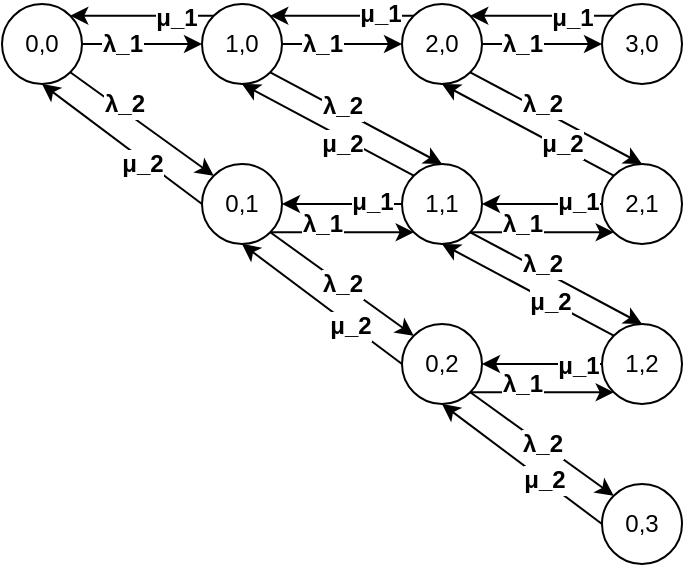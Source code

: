 <mxfile version="10.6.0" type="device"><diagram id="Ni356EgP72Iczo_7SfmP" name="Page-1"><mxGraphModel dx="797" dy="442" grid="1" gridSize="10" guides="1" tooltips="1" connect="1" arrows="1" fold="1" page="1" pageScale="1" pageWidth="850" pageHeight="1100" math="0" shadow="0"><root><mxCell id="0"/><mxCell id="1" parent="0"/><mxCell id="lbloXIehMXjO1YbdVv1e-1" value="0,3" style="ellipse;whiteSpace=wrap;html=1;aspect=fixed;" vertex="1" parent="1"><mxGeometry x="620" y="560" width="40" height="40" as="geometry"/></mxCell><mxCell id="lbloXIehMXjO1YbdVv1e-2" value="2,1" style="ellipse;whiteSpace=wrap;html=1;aspect=fixed;" vertex="1" parent="1"><mxGeometry x="620" y="400" width="40" height="40" as="geometry"/></mxCell><mxCell id="lbloXIehMXjO1YbdVv1e-3" value="1,1" style="ellipse;whiteSpace=wrap;html=1;aspect=fixed;" vertex="1" parent="1"><mxGeometry x="520" y="400" width="40" height="40" as="geometry"/></mxCell><mxCell id="lbloXIehMXjO1YbdVv1e-4" value="1,2" style="ellipse;whiteSpace=wrap;html=1;aspect=fixed;" vertex="1" parent="1"><mxGeometry x="620" y="480" width="40" height="40" as="geometry"/></mxCell><mxCell id="lbloXIehMXjO1YbdVv1e-5" value="0,2" style="ellipse;whiteSpace=wrap;html=1;aspect=fixed;" vertex="1" parent="1"><mxGeometry x="520" y="480" width="40" height="40" as="geometry"/></mxCell><mxCell id="lbloXIehMXjO1YbdVv1e-6" value="0,1" style="ellipse;whiteSpace=wrap;html=1;aspect=fixed;" vertex="1" parent="1"><mxGeometry x="420" y="400" width="40" height="40" as="geometry"/></mxCell><mxCell id="lbloXIehMXjO1YbdVv1e-7" value="3,0" style="ellipse;whiteSpace=wrap;html=1;aspect=fixed;" vertex="1" parent="1"><mxGeometry x="620" y="320" width="40" height="40" as="geometry"/></mxCell><mxCell id="lbloXIehMXjO1YbdVv1e-8" value="2,0" style="ellipse;whiteSpace=wrap;html=1;aspect=fixed;" vertex="1" parent="1"><mxGeometry x="520" y="320" width="40" height="40" as="geometry"/></mxCell><mxCell id="lbloXIehMXjO1YbdVv1e-12" style="edgeStyle=orthogonalEdgeStyle;rounded=0;orthogonalLoop=1;jettySize=auto;html=1;exitX=1;exitY=0.5;exitDx=0;exitDy=0;entryX=0;entryY=0.5;entryDx=0;entryDy=0;" edge="1" parent="1" source="lbloXIehMXjO1YbdVv1e-9" target="lbloXIehMXjO1YbdVv1e-8"><mxGeometry relative="1" as="geometry"/></mxCell><mxCell id="lbloXIehMXjO1YbdVv1e-45" value="&lt;b&gt;&lt;span lang=&quot;el&quot; title=&quot;Greek language text&quot;&gt;λ_1&lt;/span&gt;&lt;/b&gt;" style="text;html=1;resizable=0;points=[];align=center;verticalAlign=middle;labelBackgroundColor=#ffffff;" vertex="1" connectable="0" parent="lbloXIehMXjO1YbdVv1e-12"><mxGeometry x="-0.314" relative="1" as="geometry"><mxPoint x="-0.5" y="-0.5" as="offset"/></mxGeometry></mxCell><mxCell id="lbloXIehMXjO1YbdVv1e-9" value="1,0" style="ellipse;whiteSpace=wrap;html=1;aspect=fixed;" vertex="1" parent="1"><mxGeometry x="420" y="320" width="40" height="40" as="geometry"/></mxCell><mxCell id="lbloXIehMXjO1YbdVv1e-10" value="0,0" style="ellipse;whiteSpace=wrap;html=1;aspect=fixed;" vertex="1" parent="1"><mxGeometry x="320" y="320" width="40" height="40" as="geometry"/></mxCell><mxCell id="lbloXIehMXjO1YbdVv1e-11" value="" style="endArrow=classic;html=1;entryX=0;entryY=0.5;entryDx=0;entryDy=0;exitX=1;exitY=0.5;exitDx=0;exitDy=0;" edge="1" parent="1" source="lbloXIehMXjO1YbdVv1e-10" target="lbloXIehMXjO1YbdVv1e-9"><mxGeometry width="50" height="50" relative="1" as="geometry"><mxPoint x="120" y="580" as="sourcePoint"/><mxPoint x="170" y="530" as="targetPoint"/></mxGeometry></mxCell><mxCell id="lbloXIehMXjO1YbdVv1e-44" value="&lt;b&gt;&lt;span lang=&quot;el&quot; title=&quot;Greek language text&quot;&gt;λ_1&lt;/span&gt;&lt;/b&gt;" style="text;html=1;resizable=0;points=[];align=center;verticalAlign=middle;labelBackgroundColor=#ffffff;" vertex="1" connectable="0" parent="lbloXIehMXjO1YbdVv1e-11"><mxGeometry x="-0.505" y="1" relative="1" as="geometry"><mxPoint x="5" y="0.5" as="offset"/></mxGeometry></mxCell><mxCell id="lbloXIehMXjO1YbdVv1e-19" value="" style="endArrow=classic;html=1;exitX=1;exitY=1;exitDx=0;exitDy=0;entryX=0;entryY=0;entryDx=0;entryDy=0;" edge="1" parent="1" source="lbloXIehMXjO1YbdVv1e-10" target="lbloXIehMXjO1YbdVv1e-6"><mxGeometry width="50" height="50" relative="1" as="geometry"><mxPoint x="300" y="550" as="sourcePoint"/><mxPoint x="350" y="500" as="targetPoint"/></mxGeometry></mxCell><mxCell id="lbloXIehMXjO1YbdVv1e-66" value="&lt;b&gt;&lt;span lang=&quot;el&quot; title=&quot;Greek language text&quot;&gt;λ_2&lt;/span&gt;&lt;/b&gt;" style="text;html=1;resizable=0;points=[];align=center;verticalAlign=middle;labelBackgroundColor=#ffffff;" vertex="1" connectable="0" parent="lbloXIehMXjO1YbdVv1e-19"><mxGeometry x="-0.369" y="1" relative="1" as="geometry"><mxPoint x="3" y="0.5" as="offset"/></mxGeometry></mxCell><mxCell id="lbloXIehMXjO1YbdVv1e-20" value="" style="endArrow=classic;html=1;exitX=1;exitY=1;exitDx=0;exitDy=0;entryX=0;entryY=0;entryDx=0;entryDy=0;" edge="1" parent="1" source="lbloXIehMXjO1YbdVv1e-6" target="lbloXIehMXjO1YbdVv1e-5"><mxGeometry width="50" height="50" relative="1" as="geometry"><mxPoint x="364" y="364" as="sourcePoint"/><mxPoint x="430" y="430" as="targetPoint"/></mxGeometry></mxCell><mxCell id="lbloXIehMXjO1YbdVv1e-67" value="&lt;b&gt;&lt;span lang=&quot;el&quot; title=&quot;Greek language text&quot;&gt;λ_2&lt;/span&gt;&lt;/b&gt;" style="text;html=1;resizable=0;points=[];align=center;verticalAlign=middle;labelBackgroundColor=#ffffff;" vertex="1" connectable="0" parent="lbloXIehMXjO1YbdVv1e-20"><mxGeometry x="-0.521" relative="1" as="geometry"><mxPoint x="19" y="13.5" as="offset"/></mxGeometry></mxCell><mxCell id="lbloXIehMXjO1YbdVv1e-21" value="" style="endArrow=classic;html=1;exitX=1;exitY=1;exitDx=0;exitDy=0;entryX=0;entryY=0;entryDx=0;entryDy=0;" edge="1" parent="1" source="lbloXIehMXjO1YbdVv1e-5" target="lbloXIehMXjO1YbdVv1e-1"><mxGeometry width="50" height="50" relative="1" as="geometry"><mxPoint x="374" y="374" as="sourcePoint"/><mxPoint x="440" y="440" as="targetPoint"/></mxGeometry></mxCell><mxCell id="lbloXIehMXjO1YbdVv1e-68" value="&lt;b&gt;&lt;span lang=&quot;el&quot; title=&quot;Greek language text&quot;&gt;λ_2&lt;/span&gt;&lt;/b&gt;" style="text;html=1;resizable=0;points=[];align=center;verticalAlign=middle;labelBackgroundColor=#ffffff;" vertex="1" connectable="0" parent="lbloXIehMXjO1YbdVv1e-21"><mxGeometry x="-0.542" y="-1" relative="1" as="geometry"><mxPoint x="20" y="13" as="offset"/></mxGeometry></mxCell><mxCell id="lbloXIehMXjO1YbdVv1e-22" value="" style="endArrow=classic;html=1;entryX=0.5;entryY=0;entryDx=0;entryDy=0;exitX=1;exitY=1;exitDx=0;exitDy=0;" edge="1" parent="1" source="lbloXIehMXjO1YbdVv1e-9" target="lbloXIehMXjO1YbdVv1e-3"><mxGeometry width="50" height="50" relative="1" as="geometry"><mxPoint x="240" y="600" as="sourcePoint"/><mxPoint x="290" y="550" as="targetPoint"/></mxGeometry></mxCell><mxCell id="lbloXIehMXjO1YbdVv1e-69" value="&lt;b&gt;&lt;span lang=&quot;el&quot; title=&quot;Greek language text&quot;&gt;λ_2&lt;/span&gt;&lt;/b&gt;" style="text;html=1;resizable=0;points=[];align=center;verticalAlign=middle;labelBackgroundColor=#ffffff;" vertex="1" connectable="0" parent="lbloXIehMXjO1YbdVv1e-22"><mxGeometry x="-0.657" y="3" relative="1" as="geometry"><mxPoint x="20" y="11" as="offset"/></mxGeometry></mxCell><mxCell id="lbloXIehMXjO1YbdVv1e-33" value="" style="endArrow=classic;html=1;entryX=0.5;entryY=1;entryDx=0;entryDy=0;exitX=0;exitY=0;exitDx=0;exitDy=0;" edge="1" parent="1" source="lbloXIehMXjO1YbdVv1e-3" target="lbloXIehMXjO1YbdVv1e-9"><mxGeometry width="50" height="50" relative="1" as="geometry"><mxPoint x="370" y="530" as="sourcePoint"/><mxPoint x="420" y="480" as="targetPoint"/></mxGeometry></mxCell><mxCell id="lbloXIehMXjO1YbdVv1e-77" value="&lt;b&gt;μ_2&lt;/b&gt;" style="text;html=1;resizable=0;points=[];align=center;verticalAlign=middle;labelBackgroundColor=#ffffff;" vertex="1" connectable="0" parent="lbloXIehMXjO1YbdVv1e-33"><mxGeometry x="-0.491" y="2" relative="1" as="geometry"><mxPoint x="-13" y="-6" as="offset"/></mxGeometry></mxCell><mxCell id="lbloXIehMXjO1YbdVv1e-37" value="" style="endArrow=classic;html=1;entryX=1;entryY=0;entryDx=0;entryDy=0;exitX=0;exitY=0;exitDx=0;exitDy=0;" edge="1" parent="1" source="lbloXIehMXjO1YbdVv1e-9" target="lbloXIehMXjO1YbdVv1e-10"><mxGeometry width="50" height="50" relative="1" as="geometry"><mxPoint x="240" y="490" as="sourcePoint"/><mxPoint x="290" y="440" as="targetPoint"/></mxGeometry></mxCell><mxCell id="lbloXIehMXjO1YbdVv1e-78" value="&lt;b&gt;μ_1&lt;/b&gt;" style="text;html=1;resizable=0;points=[];align=center;verticalAlign=middle;labelBackgroundColor=#ffffff;" vertex="1" connectable="0" parent="lbloXIehMXjO1YbdVv1e-37"><mxGeometry x="-0.46" y="1" relative="1" as="geometry"><mxPoint as="offset"/></mxGeometry></mxCell><mxCell id="lbloXIehMXjO1YbdVv1e-38" value="" style="endArrow=classic;html=1;entryX=1;entryY=0;entryDx=0;entryDy=0;exitX=0;exitY=0;exitDx=0;exitDy=0;" edge="1" parent="1" source="lbloXIehMXjO1YbdVv1e-8" target="lbloXIehMXjO1YbdVv1e-9"><mxGeometry width="50" height="50" relative="1" as="geometry"><mxPoint x="230" y="550" as="sourcePoint"/><mxPoint x="280" y="500" as="targetPoint"/></mxGeometry></mxCell><mxCell id="lbloXIehMXjO1YbdVv1e-84" value="&lt;b&gt;μ_1&lt;/b&gt;" style="text;html=1;resizable=0;points=[];align=center;verticalAlign=middle;labelBackgroundColor=#ffffff;" vertex="1" connectable="0" parent="lbloXIehMXjO1YbdVv1e-38"><mxGeometry x="-0.524" y="-1" relative="1" as="geometry"><mxPoint as="offset"/></mxGeometry></mxCell><mxCell id="lbloXIehMXjO1YbdVv1e-40" value="" style="endArrow=classic;html=1;entryX=0.5;entryY=1;entryDx=0;entryDy=0;exitX=0;exitY=0.5;exitDx=0;exitDy=0;" edge="1" parent="1" source="lbloXIehMXjO1YbdVv1e-1" target="lbloXIehMXjO1YbdVv1e-5"><mxGeometry width="50" height="50" relative="1" as="geometry"><mxPoint x="250" y="470" as="sourcePoint"/><mxPoint x="300" y="420" as="targetPoint"/></mxGeometry></mxCell><mxCell id="lbloXIehMXjO1YbdVv1e-74" value="&lt;b&gt;μ_2&lt;/b&gt;" style="text;html=1;resizable=0;points=[];align=center;verticalAlign=middle;labelBackgroundColor=#ffffff;" vertex="1" connectable="0" parent="lbloXIehMXjO1YbdVv1e-40"><mxGeometry x="-0.264" relative="1" as="geometry"><mxPoint as="offset"/></mxGeometry></mxCell><mxCell id="lbloXIehMXjO1YbdVv1e-41" value="" style="endArrow=classic;html=1;entryX=0.5;entryY=1;entryDx=0;entryDy=0;exitX=0;exitY=0.5;exitDx=0;exitDy=0;" edge="1" parent="1" source="lbloXIehMXjO1YbdVv1e-6" target="lbloXIehMXjO1YbdVv1e-10"><mxGeometry width="50" height="50" relative="1" as="geometry"><mxPoint x="280" y="420" as="sourcePoint"/><mxPoint x="330" y="370" as="targetPoint"/></mxGeometry></mxCell><mxCell id="lbloXIehMXjO1YbdVv1e-72" value="&lt;b&gt;μ_2&lt;/b&gt;" style="text;html=1;resizable=0;points=[];align=center;verticalAlign=middle;labelBackgroundColor=#ffffff;" vertex="1" connectable="0" parent="lbloXIehMXjO1YbdVv1e-41"><mxGeometry x="-0.486" relative="1" as="geometry"><mxPoint x="-9.5" y="-5" as="offset"/></mxGeometry></mxCell><mxCell id="lbloXIehMXjO1YbdVv1e-42" value="" style="endArrow=classic;html=1;entryX=0.5;entryY=1;entryDx=0;entryDy=0;exitX=0;exitY=0.5;exitDx=0;exitDy=0;" edge="1" parent="1" source="lbloXIehMXjO1YbdVv1e-5" target="lbloXIehMXjO1YbdVv1e-6"><mxGeometry width="50" height="50" relative="1" as="geometry"><mxPoint x="340" y="545" as="sourcePoint"/><mxPoint x="390" y="495" as="targetPoint"/></mxGeometry></mxCell><mxCell id="lbloXIehMXjO1YbdVv1e-73" value="&lt;b&gt;μ_2&lt;/b&gt;" style="text;html=1;resizable=0;points=[];align=center;verticalAlign=middle;labelBackgroundColor=#ffffff;" vertex="1" connectable="0" parent="lbloXIehMXjO1YbdVv1e-42"><mxGeometry x="-0.346" relative="1" as="geometry"><mxPoint as="offset"/></mxGeometry></mxCell><mxCell id="lbloXIehMXjO1YbdVv1e-50" value="" style="endArrow=classic;html=1;entryX=0;entryY=1;entryDx=0;entryDy=0;exitX=1;exitY=1;exitDx=0;exitDy=0;" edge="1" parent="1" source="lbloXIehMXjO1YbdVv1e-5" target="lbloXIehMXjO1YbdVv1e-4"><mxGeometry width="50" height="50" relative="1" as="geometry"><mxPoint x="340" y="580" as="sourcePoint"/><mxPoint x="390" y="530" as="targetPoint"/></mxGeometry></mxCell><mxCell id="lbloXIehMXjO1YbdVv1e-65" value="&lt;b&gt;&lt;span lang=&quot;el&quot; title=&quot;Greek language text&quot;&gt;λ_1&lt;/span&gt;&lt;/b&gt;" style="text;html=1;resizable=0;points=[];align=center;verticalAlign=middle;labelBackgroundColor=#ffffff;" vertex="1" connectable="0" parent="lbloXIehMXjO1YbdVv1e-50"><mxGeometry x="-0.571" y="-2" relative="1" as="geometry"><mxPoint x="10.5" y="-6" as="offset"/></mxGeometry></mxCell><mxCell id="lbloXIehMXjO1YbdVv1e-51" value="" style="endArrow=classic;html=1;entryX=0;entryY=1;entryDx=0;entryDy=0;exitX=1;exitY=1;exitDx=0;exitDy=0;" edge="1" parent="1" source="lbloXIehMXjO1YbdVv1e-3" target="lbloXIehMXjO1YbdVv1e-2"><mxGeometry width="50" height="50" relative="1" as="geometry"><mxPoint x="240" y="490" as="sourcePoint"/><mxPoint x="290" y="440" as="targetPoint"/></mxGeometry></mxCell><mxCell id="lbloXIehMXjO1YbdVv1e-63" value="&lt;b&gt;&lt;span lang=&quot;el&quot; title=&quot;Greek language text&quot;&gt;λ_1&lt;/span&gt;&lt;/b&gt;" style="text;html=1;resizable=0;points=[];align=center;verticalAlign=middle;labelBackgroundColor=#ffffff;" vertex="1" connectable="0" parent="lbloXIehMXjO1YbdVv1e-51"><mxGeometry x="-0.381" relative="1" as="geometry"><mxPoint x="4" y="-4" as="offset"/></mxGeometry></mxCell><mxCell id="lbloXIehMXjO1YbdVv1e-52" value="" style="endArrow=classic;html=1;entryX=1;entryY=0.5;entryDx=0;entryDy=0;exitX=0;exitY=0.5;exitDx=0;exitDy=0;" edge="1" parent="1" source="lbloXIehMXjO1YbdVv1e-4" target="lbloXIehMXjO1YbdVv1e-5"><mxGeometry width="50" height="50" relative="1" as="geometry"><mxPoint x="210" y="560" as="sourcePoint"/><mxPoint x="260" y="510" as="targetPoint"/></mxGeometry></mxCell><mxCell id="lbloXIehMXjO1YbdVv1e-88" value="&lt;b&gt;μ_1&lt;/b&gt;" style="text;html=1;resizable=0;points=[];align=center;verticalAlign=middle;labelBackgroundColor=#ffffff;" vertex="1" connectable="0" parent="lbloXIehMXjO1YbdVv1e-52"><mxGeometry x="-0.581" y="1" relative="1" as="geometry"><mxPoint as="offset"/></mxGeometry></mxCell><mxCell id="lbloXIehMXjO1YbdVv1e-53" value="" style="endArrow=classic;html=1;exitX=1;exitY=0.5;exitDx=0;exitDy=0;" edge="1" parent="1" source="lbloXIehMXjO1YbdVv1e-8"><mxGeometry width="50" height="50" relative="1" as="geometry"><mxPoint x="300" y="550" as="sourcePoint"/><mxPoint x="620" y="340" as="targetPoint"/></mxGeometry></mxCell><mxCell id="lbloXIehMXjO1YbdVv1e-62" value="&lt;b&gt;&lt;span lang=&quot;el&quot; title=&quot;Greek language text&quot;&gt;λ_1&lt;/span&gt;&lt;/b&gt;" style="text;html=1;resizable=0;points=[];align=center;verticalAlign=middle;labelBackgroundColor=#ffffff;" vertex="1" connectable="0" parent="lbloXIehMXjO1YbdVv1e-53"><mxGeometry x="-0.465" relative="1" as="geometry"><mxPoint x="4" as="offset"/></mxGeometry></mxCell><mxCell id="lbloXIehMXjO1YbdVv1e-54" value="" style="endArrow=classic;html=1;exitX=1;exitY=1;exitDx=0;exitDy=0;" edge="1" parent="1" source="lbloXIehMXjO1YbdVv1e-3"><mxGeometry width="50" height="50" relative="1" as="geometry"><mxPoint x="220" y="460" as="sourcePoint"/><mxPoint x="640" y="480" as="targetPoint"/></mxGeometry></mxCell><mxCell id="lbloXIehMXjO1YbdVv1e-71" value="&lt;b&gt;&lt;span lang=&quot;el&quot; title=&quot;Greek language text&quot;&gt;λ_2&lt;/span&gt;&lt;/b&gt;" style="text;html=1;resizable=0;points=[];align=center;verticalAlign=middle;labelBackgroundColor=#ffffff;" vertex="1" connectable="0" parent="lbloXIehMXjO1YbdVv1e-54"><mxGeometry x="-0.533" y="-1" relative="1" as="geometry"><mxPoint x="16.5" y="4.5" as="offset"/></mxGeometry></mxCell><mxCell id="lbloXIehMXjO1YbdVv1e-55" value="" style="endArrow=classic;html=1;entryX=0.5;entryY=0;entryDx=0;entryDy=0;exitX=1;exitY=1;exitDx=0;exitDy=0;" edge="1" parent="1" source="lbloXIehMXjO1YbdVv1e-8" target="lbloXIehMXjO1YbdVv1e-2"><mxGeometry width="50" height="50" relative="1" as="geometry"><mxPoint x="310" y="505" as="sourcePoint"/><mxPoint x="360" y="455" as="targetPoint"/></mxGeometry></mxCell><mxCell id="lbloXIehMXjO1YbdVv1e-70" value="&lt;b&gt;&lt;span lang=&quot;el&quot; title=&quot;Greek language text&quot;&gt;λ_2&lt;/span&gt;&lt;/b&gt;" style="text;html=1;resizable=0;points=[];align=center;verticalAlign=middle;labelBackgroundColor=#ffffff;" vertex="1" connectable="0" parent="lbloXIehMXjO1YbdVv1e-55"><mxGeometry x="-0.702" y="-1" relative="1" as="geometry"><mxPoint x="23.5" y="8" as="offset"/></mxGeometry></mxCell><mxCell id="lbloXIehMXjO1YbdVv1e-56" value="" style="endArrow=classic;html=1;entryX=0.5;entryY=1;entryDx=0;entryDy=0;exitX=0;exitY=0;exitDx=0;exitDy=0;" edge="1" parent="1" source="lbloXIehMXjO1YbdVv1e-2" target="lbloXIehMXjO1YbdVv1e-8"><mxGeometry width="50" height="50" relative="1" as="geometry"><mxPoint x="220" y="500" as="sourcePoint"/><mxPoint x="270" y="450" as="targetPoint"/></mxGeometry></mxCell><mxCell id="lbloXIehMXjO1YbdVv1e-76" value="&lt;b&gt;μ_2&lt;/b&gt;" style="text;html=1;resizable=0;points=[];align=center;verticalAlign=middle;labelBackgroundColor=#ffffff;" vertex="1" connectable="0" parent="lbloXIehMXjO1YbdVv1e-56"><mxGeometry x="-0.273" y="-2" relative="1" as="geometry"><mxPoint x="4.5" y="2.5" as="offset"/></mxGeometry></mxCell><mxCell id="lbloXIehMXjO1YbdVv1e-57" value="" style="endArrow=classic;html=1;entryX=0.5;entryY=1;entryDx=0;entryDy=0;exitX=0;exitY=0;exitDx=0;exitDy=0;" edge="1" parent="1" source="lbloXIehMXjO1YbdVv1e-4" target="lbloXIehMXjO1YbdVv1e-3"><mxGeometry width="50" height="50" relative="1" as="geometry"><mxPoint x="260" y="560" as="sourcePoint"/><mxPoint x="310" y="510" as="targetPoint"/></mxGeometry></mxCell><mxCell id="lbloXIehMXjO1YbdVv1e-75" value="&lt;b&gt;μ_2&lt;/b&gt;" style="text;html=1;resizable=0;points=[];align=center;verticalAlign=middle;labelBackgroundColor=#ffffff;" vertex="1" connectable="0" parent="lbloXIehMXjO1YbdVv1e-57"><mxGeometry x="-0.253" relative="1" as="geometry"><mxPoint as="offset"/></mxGeometry></mxCell><mxCell id="lbloXIehMXjO1YbdVv1e-58" value="" style="endArrow=classic;html=1;entryX=1;entryY=0;entryDx=0;entryDy=0;exitX=0;exitY=0;exitDx=0;exitDy=0;" edge="1" parent="1" source="lbloXIehMXjO1YbdVv1e-7" target="lbloXIehMXjO1YbdVv1e-8"><mxGeometry width="50" height="50" relative="1" as="geometry"><mxPoint x="210" y="560" as="sourcePoint"/><mxPoint x="260" y="510" as="targetPoint"/></mxGeometry></mxCell><mxCell id="lbloXIehMXjO1YbdVv1e-85" value="&lt;b&gt;μ_1&lt;/b&gt;" style="text;html=1;resizable=0;points=[];align=center;verticalAlign=middle;labelBackgroundColor=#ffffff;" vertex="1" connectable="0" parent="lbloXIehMXjO1YbdVv1e-58"><mxGeometry x="-0.413" y="1" relative="1" as="geometry"><mxPoint as="offset"/></mxGeometry></mxCell><mxCell id="lbloXIehMXjO1YbdVv1e-59" value="" style="endArrow=classic;html=1;entryX=1;entryY=0.5;entryDx=0;entryDy=0;exitX=0;exitY=0.5;exitDx=0;exitDy=0;" edge="1" parent="1" source="lbloXIehMXjO1YbdVv1e-2" target="lbloXIehMXjO1YbdVv1e-3"><mxGeometry width="50" height="50" relative="1" as="geometry"><mxPoint x="210" y="500" as="sourcePoint"/><mxPoint x="260" y="450" as="targetPoint"/></mxGeometry></mxCell><mxCell id="lbloXIehMXjO1YbdVv1e-87" value="&lt;b&gt;μ_1&lt;/b&gt;" style="text;html=1;resizable=0;points=[];align=center;verticalAlign=middle;labelBackgroundColor=#ffffff;" vertex="1" connectable="0" parent="lbloXIehMXjO1YbdVv1e-59"><mxGeometry x="-0.581" y="-1" relative="1" as="geometry"><mxPoint as="offset"/></mxGeometry></mxCell><mxCell id="lbloXIehMXjO1YbdVv1e-60" value="" style="endArrow=classic;html=1;entryX=0;entryY=1;entryDx=0;entryDy=0;exitX=1;exitY=1;exitDx=0;exitDy=0;" edge="1" parent="1" source="lbloXIehMXjO1YbdVv1e-6" target="lbloXIehMXjO1YbdVv1e-3"><mxGeometry width="50" height="50" relative="1" as="geometry"><mxPoint x="260" y="550" as="sourcePoint"/><mxPoint x="310" y="500" as="targetPoint"/></mxGeometry></mxCell><mxCell id="lbloXIehMXjO1YbdVv1e-64" value="&lt;b&gt;&lt;span lang=&quot;el&quot; title=&quot;Greek language text&quot;&gt;λ_1&lt;/span&gt;&lt;/b&gt;" style="text;html=1;resizable=0;points=[];align=center;verticalAlign=middle;labelBackgroundColor=#ffffff;" vertex="1" connectable="0" parent="lbloXIehMXjO1YbdVv1e-60"><mxGeometry x="-0.397" y="-1" relative="1" as="geometry"><mxPoint x="4.5" y="-5" as="offset"/></mxGeometry></mxCell><mxCell id="lbloXIehMXjO1YbdVv1e-61" value="" style="endArrow=classic;html=1;entryX=1;entryY=0.5;entryDx=0;entryDy=0;exitX=0;exitY=0.5;exitDx=0;exitDy=0;" edge="1" parent="1" source="lbloXIehMXjO1YbdVv1e-3" target="lbloXIehMXjO1YbdVv1e-6"><mxGeometry width="50" height="50" relative="1" as="geometry"><mxPoint x="340" y="510" as="sourcePoint"/><mxPoint x="390" y="460" as="targetPoint"/></mxGeometry></mxCell><mxCell id="lbloXIehMXjO1YbdVv1e-86" value="&lt;b&gt;μ_1&lt;/b&gt;" style="text;html=1;resizable=0;points=[];align=center;verticalAlign=middle;labelBackgroundColor=#ffffff;" vertex="1" connectable="0" parent="lbloXIehMXjO1YbdVv1e-61"><mxGeometry x="-0.486" y="-1" relative="1" as="geometry"><mxPoint as="offset"/></mxGeometry></mxCell></root></mxGraphModel></diagram></mxfile>